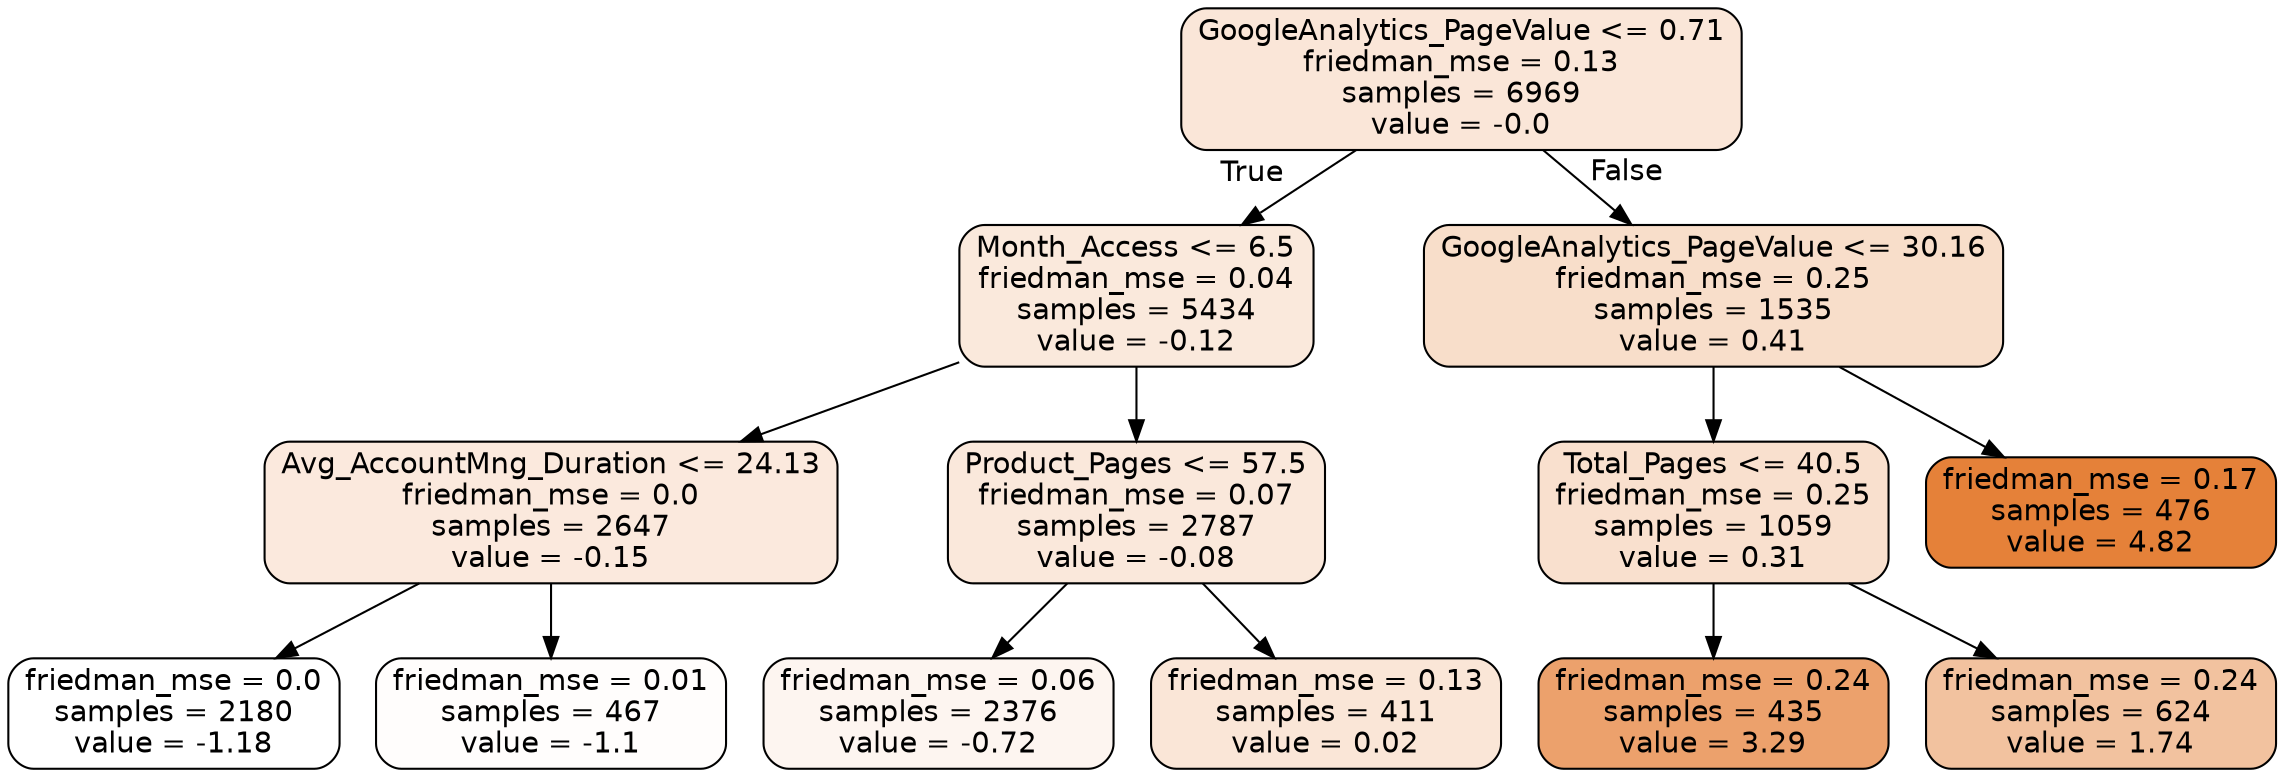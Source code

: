 digraph Tree {
node [shape=box, style="filled, rounded", color="black", fontname=helvetica] ;
edge [fontname=helvetica] ;
0 [label="GoogleAnalytics_PageValue <= 0.71\nfriedman_mse = 0.13\nsamples = 6969\nvalue = -0.0", fillcolor="#fae6d8"] ;
1 [label="Month_Access <= 6.5\nfriedman_mse = 0.04\nsamples = 5434\nvalue = -0.12", fillcolor="#fae9dc"] ;
0 -> 1 [labeldistance=2.5, labelangle=45, headlabel="True"] ;
2 [label="Avg_AccountMng_Duration <= 24.13\nfriedman_mse = 0.0\nsamples = 2647\nvalue = -0.15", fillcolor="#fbe9dd"] ;
1 -> 2 ;
3 [label="friedman_mse = 0.0\nsamples = 2180\nvalue = -1.18", fillcolor="#ffffff"] ;
2 -> 3 ;
4 [label="friedman_mse = 0.01\nsamples = 467\nvalue = -1.1", fillcolor="#fffdfc"] ;
2 -> 4 ;
5 [label="Product_Pages <= 57.5\nfriedman_mse = 0.07\nsamples = 2787\nvalue = -0.08", fillcolor="#fae8db"] ;
1 -> 5 ;
6 [label="friedman_mse = 0.06\nsamples = 2376\nvalue = -0.72", fillcolor="#fdf5f0"] ;
5 -> 6 ;
7 [label="friedman_mse = 0.13\nsamples = 411\nvalue = 0.02", fillcolor="#fae6d7"] ;
5 -> 7 ;
8 [label="GoogleAnalytics_PageValue <= 30.16\nfriedman_mse = 0.25\nsamples = 1535\nvalue = 0.41", fillcolor="#f8deca"] ;
0 -> 8 [labeldistance=2.5, labelangle=-45, headlabel="False"] ;
9 [label="Total_Pages <= 40.5\nfriedman_mse = 0.25\nsamples = 1059\nvalue = 0.31", fillcolor="#f9e0ce"] ;
8 -> 9 ;
10 [label="friedman_mse = 0.24\nsamples = 435\nvalue = 3.29", fillcolor="#eca16c"] ;
9 -> 10 ;
11 [label="friedman_mse = 0.24\nsamples = 624\nvalue = 1.74", fillcolor="#f2c29f"] ;
9 -> 11 ;
12 [label="friedman_mse = 0.17\nsamples = 476\nvalue = 4.82", fillcolor="#e58139"] ;
8 -> 12 ;
}